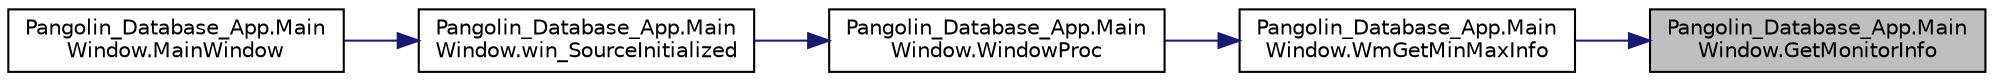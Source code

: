 digraph "Pangolin_Database_App.MainWindow.GetMonitorInfo"
{
 // LATEX_PDF_SIZE
  edge [fontname="Helvetica",fontsize="10",labelfontname="Helvetica",labelfontsize="10"];
  node [fontname="Helvetica",fontsize="10",shape=record];
  rankdir="RL";
  Node1 [label="Pangolin_Database_App.Main\lWindow.GetMonitorInfo",height=0.2,width=0.4,color="black", fillcolor="grey75", style="filled", fontcolor="black",tooltip=" "];
  Node1 -> Node2 [dir="back",color="midnightblue",fontsize="10",style="solid",fontname="Helvetica"];
  Node2 [label="Pangolin_Database_App.Main\lWindow.WmGetMinMaxInfo",height=0.2,width=0.4,color="black", fillcolor="white", style="filled",URL="$class_pangolin___database___app_1_1_main_window.html#adaafafa3ecedd649f9454e459061f3d5",tooltip=" "];
  Node2 -> Node3 [dir="back",color="midnightblue",fontsize="10",style="solid",fontname="Helvetica"];
  Node3 [label="Pangolin_Database_App.Main\lWindow.WindowProc",height=0.2,width=0.4,color="black", fillcolor="white", style="filled",URL="$class_pangolin___database___app_1_1_main_window.html#af99e910a16ed6db127c86d1785323e81",tooltip=" "];
  Node3 -> Node4 [dir="back",color="midnightblue",fontsize="10",style="solid",fontname="Helvetica"];
  Node4 [label="Pangolin_Database_App.Main\lWindow.win_SourceInitialized",height=0.2,width=0.4,color="black", fillcolor="white", style="filled",URL="$class_pangolin___database___app_1_1_main_window.html#aa60b0ddf2f82ec8c29296284e5f5b957",tooltip=" "];
  Node4 -> Node5 [dir="back",color="midnightblue",fontsize="10",style="solid",fontname="Helvetica"];
  Node5 [label="Pangolin_Database_App.Main\lWindow.MainWindow",height=0.2,width=0.4,color="black", fillcolor="white", style="filled",URL="$class_pangolin___database___app_1_1_main_window.html#a20e4da65995065b19a80d829c78b9489",tooltip=" "];
}

